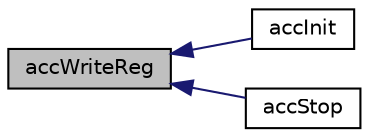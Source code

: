 digraph "accWriteReg"
{
  edge [fontname="Helvetica",fontsize="10",labelfontname="Helvetica",labelfontsize="10"];
  node [fontname="Helvetica",fontsize="10",shape=record];
  rankdir="LR";
  Node1 [label="accWriteReg",height=0.2,width=0.4,color="black", fillcolor="grey75", style="filled" fontcolor="black"];
  Node1 -> Node2 [dir="back",color="midnightblue",fontsize="10",style="solid",fontname="Helvetica"];
  Node2 [label="accInit",height=0.2,width=0.4,color="black", fillcolor="white", style="filled",URL="$cma3000d_8c.html#a15c95e99316828a110bc75337365e4d6",tooltip="Initialize SPI interface and CMA3000-D01 accelerometer. "];
  Node1 -> Node3 [dir="back",color="midnightblue",fontsize="10",style="solid",fontname="Helvetica"];
  Node3 [label="accStop",height=0.2,width=0.4,color="black", fillcolor="white", style="filled",URL="$cma3000d_8c.html#a55f592dc4883621354e871baab8d888e",tooltip="Sets the CMA3000-D01 accelerometer in Power Down mode. "];
}
